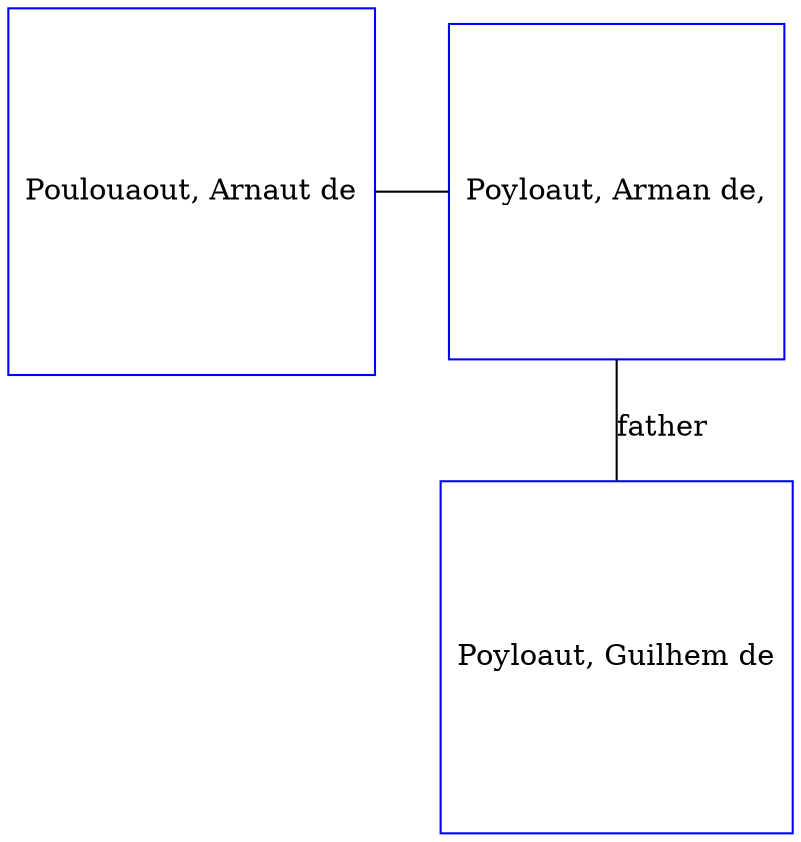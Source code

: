 digraph D {
    edge [dir=none];    node [shape=box];    "015818"   [label="Poyloaut, Guilhem de", shape=box, regular=1, color="blue"] ;
"010267"   [label="Poulouaout, Arnaut de", shape=box, regular=1, color="blue"] ;
"014049"   [label="Poyloaut, Arman de,", shape=box, regular=1, color="blue"] ;
{rank=same; 010267->014049};
014049->015818 [label="father",arrowsize=0.0]; 
}
